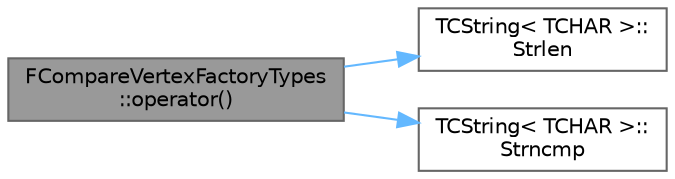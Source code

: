 digraph "FCompareVertexFactoryTypes::operator()"
{
 // INTERACTIVE_SVG=YES
 // LATEX_PDF_SIZE
  bgcolor="transparent";
  edge [fontname=Helvetica,fontsize=10,labelfontname=Helvetica,labelfontsize=10];
  node [fontname=Helvetica,fontsize=10,shape=box,height=0.2,width=0.4];
  rankdir="LR";
  Node1 [id="Node000001",label="FCompareVertexFactoryTypes\l::operator()",height=0.2,width=0.4,color="gray40", fillcolor="grey60", style="filled", fontcolor="black",tooltip=" "];
  Node1 -> Node2 [id="edge1_Node000001_Node000002",color="steelblue1",style="solid",tooltip=" "];
  Node2 [id="Node000002",label="TCString\< TCHAR \>::\lStrlen",height=0.2,width=0.4,color="grey40", fillcolor="white", style="filled",URL="$df/d74/structTCString.html#ae9cb6e4468e6e47bbe05f8b6f17aa9ce",tooltip=" "];
  Node1 -> Node3 [id="edge2_Node000001_Node000003",color="steelblue1",style="solid",tooltip=" "];
  Node3 [id="Node000003",label="TCString\< TCHAR \>::\lStrncmp",height=0.2,width=0.4,color="grey40", fillcolor="white", style="filled",URL="$df/d74/structTCString.html#abe157bae957f02c88ad0817052dc7089",tooltip=" "];
}
